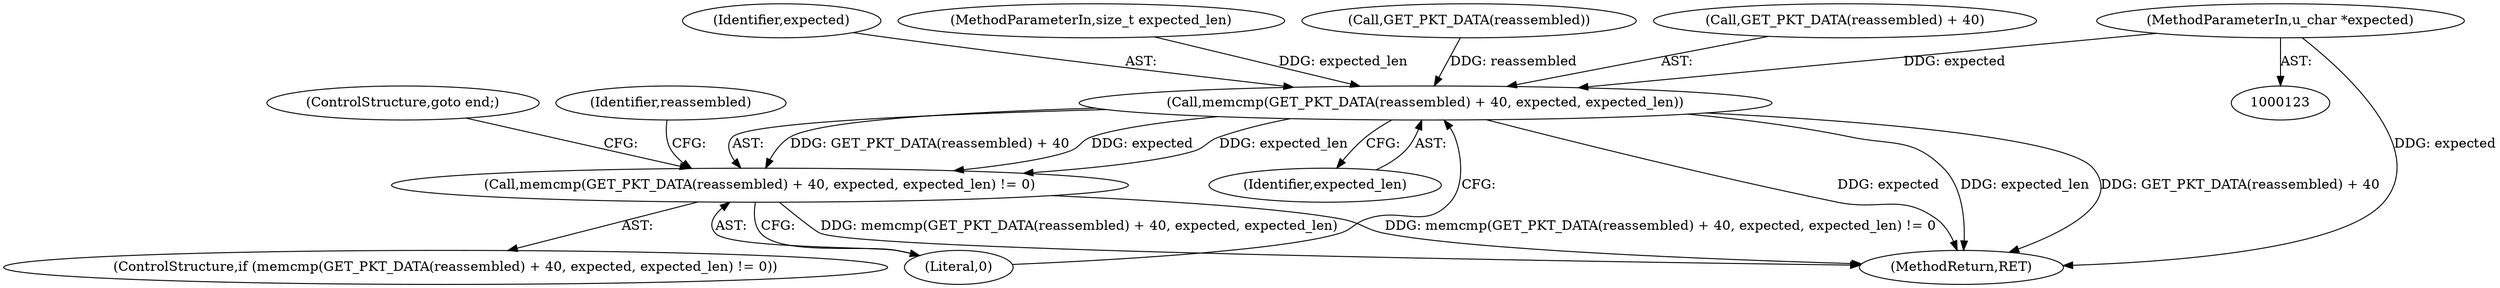 digraph "0_suricata_4a04f814b15762eb446a5ead4d69d021512df6f8_14@pointer" {
"1000125" [label="(MethodParameterIn,u_char *expected)"];
"1000461" [label="(Call,memcmp(GET_PKT_DATA(reassembled) + 40, expected, expected_len))"];
"1000460" [label="(Call,memcmp(GET_PKT_DATA(reassembled) + 40, expected, expected_len) != 0)"];
"1000125" [label="(MethodParameterIn,u_char *expected)"];
"1000463" [label="(Call,GET_PKT_DATA(reassembled))"];
"1000462" [label="(Call,GET_PKT_DATA(reassembled) + 40)"];
"1000459" [label="(ControlStructure,if (memcmp(GET_PKT_DATA(reassembled) + 40, expected, expected_len) != 0))"];
"1000468" [label="(Literal,0)"];
"1000469" [label="(ControlStructure,goto end;)"];
"1000473" [label="(Identifier,reassembled)"];
"1000461" [label="(Call,memcmp(GET_PKT_DATA(reassembled) + 40, expected, expected_len))"];
"1000466" [label="(Identifier,expected)"];
"1000460" [label="(Call,memcmp(GET_PKT_DATA(reassembled) + 40, expected, expected_len) != 0)"];
"1000467" [label="(Identifier,expected_len)"];
"1000516" [label="(MethodReturn,RET)"];
"1000126" [label="(MethodParameterIn,size_t expected_len)"];
"1000125" -> "1000123"  [label="AST: "];
"1000125" -> "1000516"  [label="DDG: expected"];
"1000125" -> "1000461"  [label="DDG: expected"];
"1000461" -> "1000460"  [label="AST: "];
"1000461" -> "1000467"  [label="CFG: "];
"1000462" -> "1000461"  [label="AST: "];
"1000466" -> "1000461"  [label="AST: "];
"1000467" -> "1000461"  [label="AST: "];
"1000468" -> "1000461"  [label="CFG: "];
"1000461" -> "1000516"  [label="DDG: expected_len"];
"1000461" -> "1000516"  [label="DDG: GET_PKT_DATA(reassembled) + 40"];
"1000461" -> "1000516"  [label="DDG: expected"];
"1000461" -> "1000460"  [label="DDG: GET_PKT_DATA(reassembled) + 40"];
"1000461" -> "1000460"  [label="DDG: expected"];
"1000461" -> "1000460"  [label="DDG: expected_len"];
"1000463" -> "1000461"  [label="DDG: reassembled"];
"1000126" -> "1000461"  [label="DDG: expected_len"];
"1000460" -> "1000459"  [label="AST: "];
"1000460" -> "1000468"  [label="CFG: "];
"1000468" -> "1000460"  [label="AST: "];
"1000469" -> "1000460"  [label="CFG: "];
"1000473" -> "1000460"  [label="CFG: "];
"1000460" -> "1000516"  [label="DDG: memcmp(GET_PKT_DATA(reassembled) + 40, expected, expected_len) != 0"];
"1000460" -> "1000516"  [label="DDG: memcmp(GET_PKT_DATA(reassembled) + 40, expected, expected_len)"];
}
